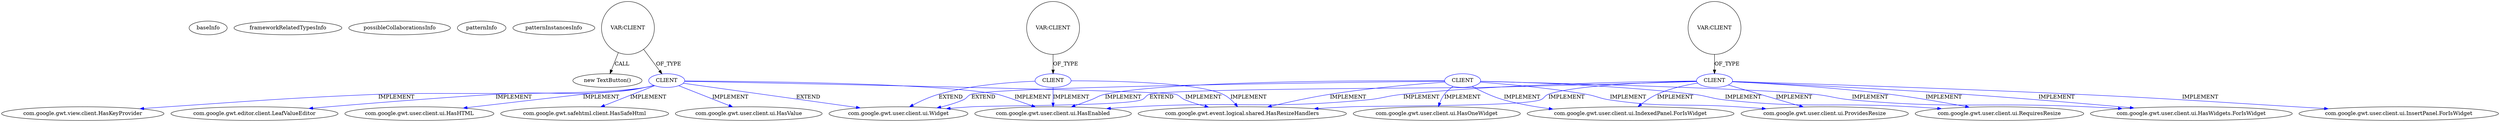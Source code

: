 digraph {
baseInfo[graphId=1602,category="pattern",isAnonymous=false,possibleRelation=false]
frameworkRelatedTypesInfo[]
possibleCollaborationsInfo[]
patternInfo[frequency=2.0,patternRootClient=null]
patternInstancesInfo[0="Cauac-GXTProject~/Cauac-GXTProject/GXTProject-master/src/main/java/gxtproject/client/Main.java~Main~77",1="kospiotr-gwt-layout-designer~/kospiotr-gwt-layout-designer/gwt-layout-designer-master/src/main/java/pl/pkosmowski/gxtshowcase/client/EditorsPanel.java~EditorsPanel~3411"]
149[label="new TextButton()",vertexType="CONSTRUCTOR_CALL",isFrameworkType=false]
150[label="VAR:CLIENT",vertexType="VARIABLE_EXPRESION",isFrameworkType=false,shape=circle]
151[label="CLIENT",vertexType="REFERENCE_CLIENT_CLASS_DECLARATION",isFrameworkType=false,color=blue]
7[label="com.google.gwt.user.client.ui.HasEnabled",vertexType="FRAMEWORK_INTERFACE_TYPE",isFrameworkType=false]
158[label="com.google.gwt.user.client.ui.HasHTML",vertexType="FRAMEWORK_INTERFACE_TYPE",isFrameworkType=false]
159[label="com.google.gwt.safehtml.client.HasSafeHtml",vertexType="FRAMEWORK_INTERFACE_TYPE",isFrameworkType=false]
156[label="com.google.gwt.user.client.ui.HasValue",vertexType="FRAMEWORK_INTERFACE_TYPE",isFrameworkType=false]
6[label="com.google.gwt.event.logical.shared.HasResizeHandlers",vertexType="FRAMEWORK_INTERFACE_TYPE",isFrameworkType=false]
155[label="com.google.gwt.view.client.HasKeyProvider",vertexType="FRAMEWORK_INTERFACE_TYPE",isFrameworkType=false]
157[label="com.google.gwt.editor.client.LeafValueEditor",vertexType="FRAMEWORK_INTERFACE_TYPE",isFrameworkType=false]
5[label="com.google.gwt.user.client.ui.Widget",vertexType="FRAMEWORK_CLASS_TYPE",isFrameworkType=false]
40[label="CLIENT",vertexType="REFERENCE_CLIENT_CLASS_DECLARATION",isFrameworkType=false,color=blue]
12[label="com.google.gwt.user.client.ui.HasOneWidget",vertexType="FRAMEWORK_INTERFACE_TYPE",isFrameworkType=false]
11[label="com.google.gwt.user.client.ui.ProvidesResize",vertexType="FRAMEWORK_INTERFACE_TYPE",isFrameworkType=false]
9[label="com.google.gwt.user.client.ui.IndexedPanel.ForIsWidget",vertexType="FRAMEWORK_INTERFACE_TYPE",isFrameworkType=false]
8[label="com.google.gwt.user.client.ui.HasWidgets.ForIsWidget",vertexType="FRAMEWORK_INTERFACE_TYPE",isFrameworkType=false]
10[label="com.google.gwt.user.client.ui.RequiresResize",vertexType="FRAMEWORK_INTERFACE_TYPE",isFrameworkType=false]
114[label="CLIENT",vertexType="REFERENCE_CLIENT_CLASS_DECLARATION",isFrameworkType=false,color=blue]
113[label="VAR:CLIENT",vertexType="VARIABLE_EXPRESION",isFrameworkType=false,shape=circle]
134[label="CLIENT",vertexType="REFERENCE_CLIENT_CLASS_DECLARATION",isFrameworkType=false,color=blue]
142[label="com.google.gwt.user.client.ui.InsertPanel.ForIsWidget",vertexType="FRAMEWORK_INTERFACE_TYPE",isFrameworkType=false]
133[label="VAR:CLIENT",vertexType="VARIABLE_EXPRESION",isFrameworkType=false,shape=circle]
40->11[label="IMPLEMENT",color=blue]
133->134[label="OF_TYPE"]
134->10[label="IMPLEMENT",color=blue]
151->156[label="IMPLEMENT",color=blue]
134->11[label="IMPLEMENT",color=blue]
40->9[label="IMPLEMENT",color=blue]
134->142[label="IMPLEMENT",color=blue]
151->7[label="IMPLEMENT",color=blue]
40->7[label="IMPLEMENT",color=blue]
151->5[label="EXTEND",color=blue]
40->5[label="EXTEND",color=blue]
114->5[label="EXTEND",color=blue]
134->5[label="EXTEND",color=blue]
134->6[label="IMPLEMENT",color=blue]
114->6[label="IMPLEMENT",color=blue]
40->12[label="IMPLEMENT",color=blue]
151->157[label="IMPLEMENT",color=blue]
113->114[label="OF_TYPE"]
134->9[label="IMPLEMENT",color=blue]
151->158[label="IMPLEMENT",color=blue]
151->159[label="IMPLEMENT",color=blue]
40->6[label="IMPLEMENT",color=blue]
134->8[label="IMPLEMENT",color=blue]
150->151[label="OF_TYPE"]
40->8[label="IMPLEMENT",color=blue]
150->149[label="CALL"]
114->7[label="IMPLEMENT",color=blue]
134->7[label="IMPLEMENT",color=blue]
40->10[label="IMPLEMENT",color=blue]
151->6[label="IMPLEMENT",color=blue]
151->155[label="IMPLEMENT",color=blue]
}
